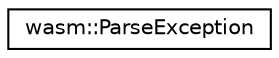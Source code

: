 digraph "Graphical Class Hierarchy"
{
  edge [fontname="Helvetica",fontsize="10",labelfontname="Helvetica",labelfontsize="10"];
  node [fontname="Helvetica",fontsize="10",shape=record];
  rankdir="LR";
  Node0 [label="wasm::ParseException",height=0.2,width=0.4,color="black", fillcolor="white", style="filled",URL="$structwasm_1_1_parse_exception.html"];
}
